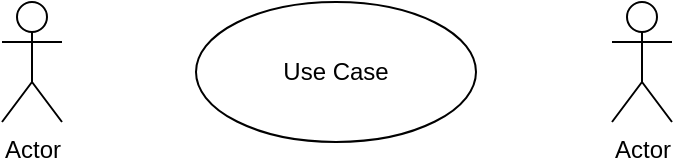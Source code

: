 <mxfile>
    <diagram id="bGxioTfk-44oSmbgWkS_" name="Page-1">
        <mxGraphModel dx="552" dy="400" grid="1" gridSize="10" guides="1" tooltips="1" connect="1" arrows="1" fold="1" page="1" pageScale="1" pageWidth="850" pageHeight="1100" background="none" math="0" shadow="0">
            <root>
                <mxCell id="0"/>
                <mxCell id="1" parent="0"/>
                <mxCell id="6ql6kzy7HbbvSzMATDnX-1" value="Actor" style="shape=umlActor;verticalLabelPosition=bottom;verticalAlign=top;html=1;" parent="1" vertex="1">
                    <mxGeometry x="188" y="130" width="30" height="60" as="geometry"/>
                </mxCell>
                <mxCell id="6ql6kzy7HbbvSzMATDnX-2" value="Actor" style="shape=umlActor;verticalLabelPosition=bottom;verticalAlign=top;html=1;" parent="1" vertex="1">
                    <mxGeometry x="493" y="130" width="30" height="60" as="geometry"/>
                </mxCell>
                <mxCell id="6ql6kzy7HbbvSzMATDnX-3" value="Use Case" style="ellipse;whiteSpace=wrap;html=1;" parent="1" vertex="1">
                    <mxGeometry x="285" y="130" width="140" height="70" as="geometry"/>
                </mxCell>
            </root>
        </mxGraphModel>
    </diagram>
</mxfile>
